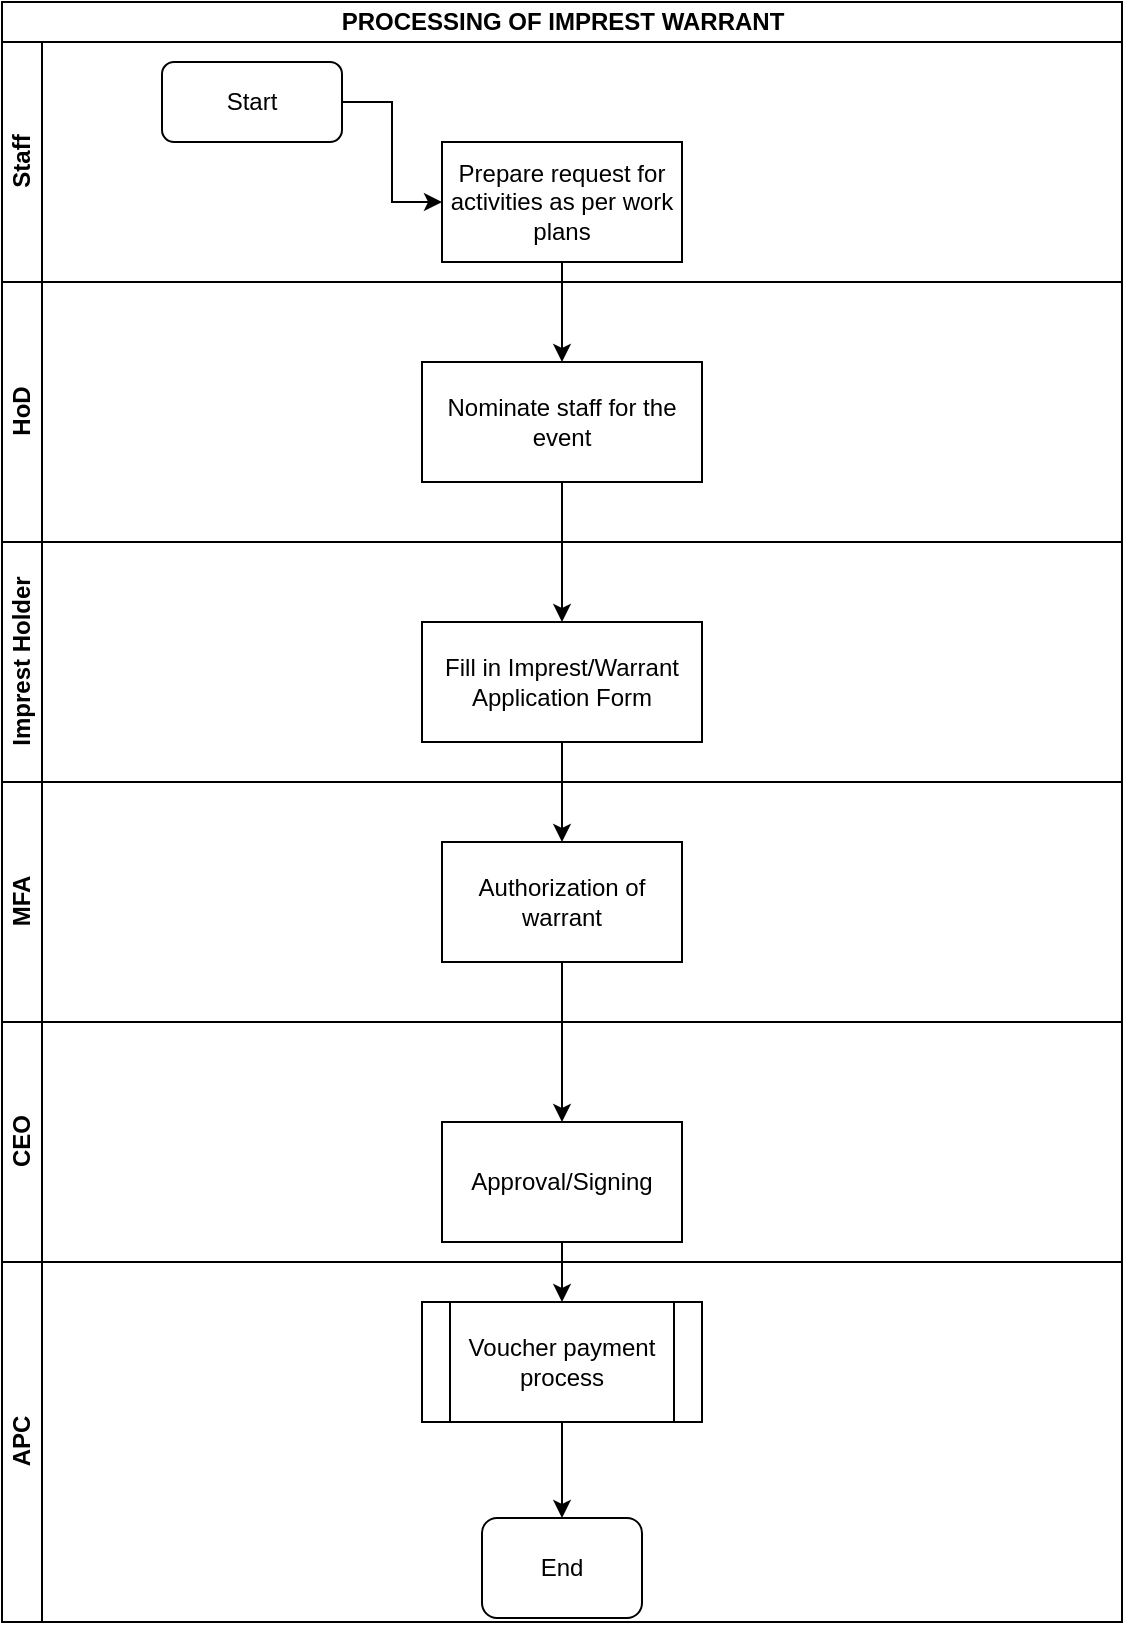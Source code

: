 <mxfile version="14.1.8" type="github">
  <diagram id="331G17dqdwrkPqkKEzAv" name="Page-1">
    <mxGraphModel dx="1038" dy="547" grid="1" gridSize="10" guides="1" tooltips="1" connect="1" arrows="1" fold="1" page="1" pageScale="1" pageWidth="1169" pageHeight="827" math="0" shadow="0">
      <root>
        <mxCell id="0" />
        <mxCell id="1" parent="0" />
        <mxCell id="idJRNrAaGVRkphUujmik-1" value="PROCESSING OF IMPREST WARRANT" style="swimlane;html=1;childLayout=stackLayout;resizeParent=1;resizeParentMax=0;horizontal=1;startSize=20;horizontalStack=0;" vertex="1" parent="1">
          <mxGeometry x="170" y="9" width="560" height="810" as="geometry" />
        </mxCell>
        <mxCell id="idJRNrAaGVRkphUujmik-2" value="Staff" style="swimlane;html=1;startSize=20;horizontal=0;" vertex="1" parent="idJRNrAaGVRkphUujmik-1">
          <mxGeometry y="20" width="560" height="120" as="geometry" />
        </mxCell>
        <mxCell id="idJRNrAaGVRkphUujmik-12" value="Start" style="rounded=1;whiteSpace=wrap;html=1;" vertex="1" parent="idJRNrAaGVRkphUujmik-2">
          <mxGeometry x="80" y="10" width="90" height="40" as="geometry" />
        </mxCell>
        <mxCell id="idJRNrAaGVRkphUujmik-15" value="Prepare request for activities as per work plans" style="rounded=0;whiteSpace=wrap;html=1;" vertex="1" parent="idJRNrAaGVRkphUujmik-2">
          <mxGeometry x="220" y="50" width="120" height="60" as="geometry" />
        </mxCell>
        <mxCell id="idJRNrAaGVRkphUujmik-14" value="" style="edgeStyle=orthogonalEdgeStyle;rounded=0;orthogonalLoop=1;jettySize=auto;html=1;" edge="1" parent="idJRNrAaGVRkphUujmik-2" source="idJRNrAaGVRkphUujmik-12" target="idJRNrAaGVRkphUujmik-15">
          <mxGeometry relative="1" as="geometry">
            <mxPoint x="245" y="30" as="targetPoint" />
          </mxGeometry>
        </mxCell>
        <mxCell id="idJRNrAaGVRkphUujmik-3" value="HoD" style="swimlane;html=1;startSize=20;horizontal=0;" vertex="1" parent="idJRNrAaGVRkphUujmik-1">
          <mxGeometry y="140" width="560" height="130" as="geometry" />
        </mxCell>
        <mxCell id="idJRNrAaGVRkphUujmik-16" value="Nominate staff for the event" style="whiteSpace=wrap;html=1;rounded=0;" vertex="1" parent="idJRNrAaGVRkphUujmik-3">
          <mxGeometry x="210" y="40" width="140" height="60" as="geometry" />
        </mxCell>
        <mxCell id="idJRNrAaGVRkphUujmik-4" value="Imprest Holder" style="swimlane;html=1;startSize=20;horizontal=0;" vertex="1" parent="idJRNrAaGVRkphUujmik-1">
          <mxGeometry y="270" width="560" height="120" as="geometry" />
        </mxCell>
        <mxCell id="idJRNrAaGVRkphUujmik-18" value="Fill in Imprest/Warrant Application Form" style="whiteSpace=wrap;html=1;rounded=0;" vertex="1" parent="idJRNrAaGVRkphUujmik-4">
          <mxGeometry x="210" y="40" width="140" height="60" as="geometry" />
        </mxCell>
        <mxCell id="idJRNrAaGVRkphUujmik-9" value="MFA" style="swimlane;html=1;startSize=20;horizontal=0;" vertex="1" parent="idJRNrAaGVRkphUujmik-1">
          <mxGeometry y="390" width="560" height="120" as="geometry" />
        </mxCell>
        <mxCell id="idJRNrAaGVRkphUujmik-20" value="Authorization of warrant" style="whiteSpace=wrap;html=1;rounded=0;" vertex="1" parent="idJRNrAaGVRkphUujmik-9">
          <mxGeometry x="220" y="30" width="120" height="60" as="geometry" />
        </mxCell>
        <mxCell id="idJRNrAaGVRkphUujmik-10" value="CEO" style="swimlane;html=1;startSize=20;horizontal=0;" vertex="1" parent="idJRNrAaGVRkphUujmik-1">
          <mxGeometry y="510" width="560" height="120" as="geometry" />
        </mxCell>
        <mxCell id="idJRNrAaGVRkphUujmik-22" value="Approval/Signing" style="whiteSpace=wrap;html=1;rounded=0;" vertex="1" parent="idJRNrAaGVRkphUujmik-10">
          <mxGeometry x="220" y="50" width="120" height="60" as="geometry" />
        </mxCell>
        <mxCell id="idJRNrAaGVRkphUujmik-11" value="APC" style="swimlane;html=1;startSize=20;horizontal=0;" vertex="1" parent="idJRNrAaGVRkphUujmik-1">
          <mxGeometry y="630" width="560" height="180" as="geometry" />
        </mxCell>
        <mxCell id="idJRNrAaGVRkphUujmik-17" value="" style="edgeStyle=orthogonalEdgeStyle;rounded=0;orthogonalLoop=1;jettySize=auto;html=1;" edge="1" parent="idJRNrAaGVRkphUujmik-1" source="idJRNrAaGVRkphUujmik-15" target="idJRNrAaGVRkphUujmik-16">
          <mxGeometry relative="1" as="geometry" />
        </mxCell>
        <mxCell id="idJRNrAaGVRkphUujmik-19" value="" style="edgeStyle=orthogonalEdgeStyle;rounded=0;orthogonalLoop=1;jettySize=auto;html=1;" edge="1" parent="idJRNrAaGVRkphUujmik-1" source="idJRNrAaGVRkphUujmik-16" target="idJRNrAaGVRkphUujmik-18">
          <mxGeometry relative="1" as="geometry" />
        </mxCell>
        <mxCell id="idJRNrAaGVRkphUujmik-21" value="" style="edgeStyle=orthogonalEdgeStyle;rounded=0;orthogonalLoop=1;jettySize=auto;html=1;" edge="1" parent="idJRNrAaGVRkphUujmik-1" source="idJRNrAaGVRkphUujmik-18" target="idJRNrAaGVRkphUujmik-20">
          <mxGeometry relative="1" as="geometry" />
        </mxCell>
        <mxCell id="idJRNrAaGVRkphUujmik-23" value="" style="edgeStyle=orthogonalEdgeStyle;rounded=0;orthogonalLoop=1;jettySize=auto;html=1;" edge="1" parent="idJRNrAaGVRkphUujmik-1" source="idJRNrAaGVRkphUujmik-20" target="idJRNrAaGVRkphUujmik-22">
          <mxGeometry relative="1" as="geometry" />
        </mxCell>
        <mxCell id="idJRNrAaGVRkphUujmik-28" value="" style="edgeStyle=orthogonalEdgeStyle;rounded=0;orthogonalLoop=1;jettySize=auto;html=1;" edge="1" parent="1" source="idJRNrAaGVRkphUujmik-26" target="idJRNrAaGVRkphUujmik-29">
          <mxGeometry relative="1" as="geometry">
            <mxPoint x="450" y="789" as="targetPoint" />
          </mxGeometry>
        </mxCell>
        <mxCell id="idJRNrAaGVRkphUujmik-26" value="Voucher payment process" style="shape=process;whiteSpace=wrap;html=1;backgroundOutline=1;" vertex="1" parent="1">
          <mxGeometry x="380" y="659" width="140" height="60" as="geometry" />
        </mxCell>
        <mxCell id="idJRNrAaGVRkphUujmik-25" value="" style="edgeStyle=orthogonalEdgeStyle;rounded=0;orthogonalLoop=1;jettySize=auto;html=1;" edge="1" parent="1" source="idJRNrAaGVRkphUujmik-22" target="idJRNrAaGVRkphUujmik-26">
          <mxGeometry relative="1" as="geometry">
            <mxPoint x="450" y="689" as="targetPoint" />
          </mxGeometry>
        </mxCell>
        <mxCell id="idJRNrAaGVRkphUujmik-29" value="End" style="rounded=1;whiteSpace=wrap;html=1;" vertex="1" parent="1">
          <mxGeometry x="410" y="767" width="80" height="50" as="geometry" />
        </mxCell>
      </root>
    </mxGraphModel>
  </diagram>
</mxfile>

